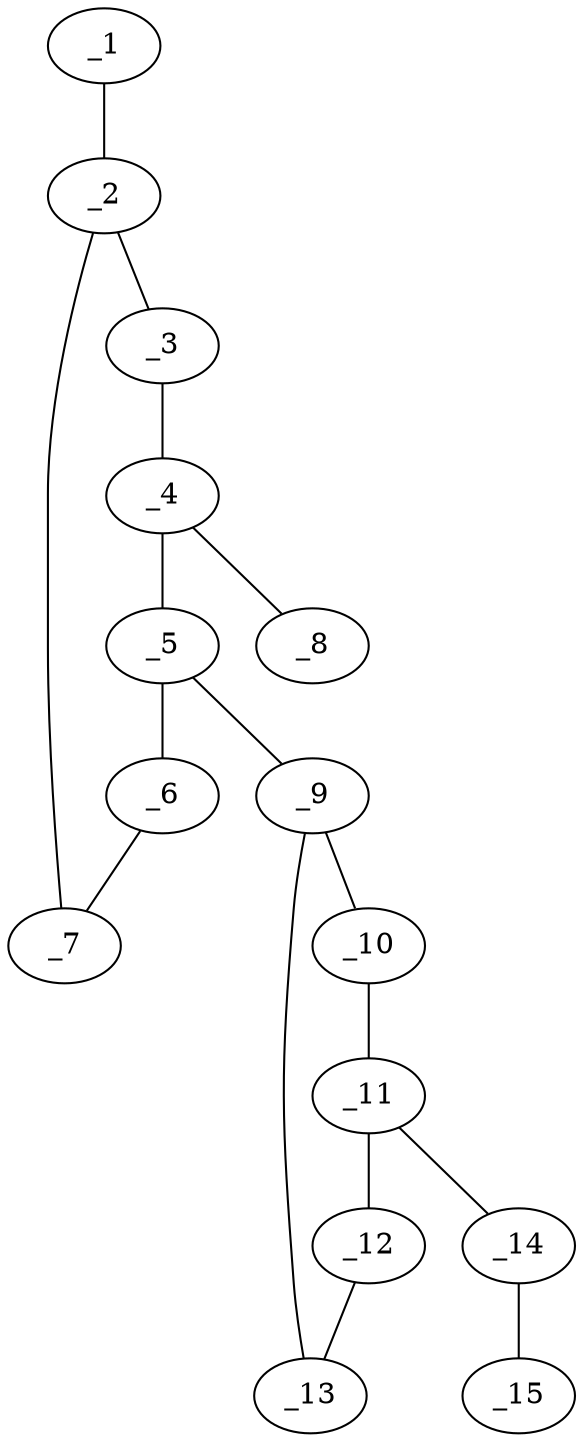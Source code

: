graph molid620753 {
	_1	 [charge=0,
		chem=4,
		symbol="N  ",
		x="3.732",
		y="-3.6307"];
	_2	 [charge=0,
		chem=1,
		symbol="C  ",
		x="3.732",
		y="-2.6307"];
	_1 -- _2	 [valence=2];
	_3	 [charge=0,
		chem=4,
		symbol="N  ",
		x="2.866",
		y="-2.1307"];
	_2 -- _3	 [valence=1];
	_7	 [charge=0,
		chem=1,
		symbol="C  ",
		x="4.5981",
		y="-2.1307"];
	_2 -- _7	 [valence=1];
	_4	 [charge=0,
		chem=1,
		symbol="C  ",
		x="2.866",
		y="-1.1307"];
	_3 -- _4	 [valence=1];
	_5	 [charge=0,
		chem=4,
		symbol="N  ",
		x="3.7321",
		y="-0.6307"];
	_4 -- _5	 [valence=1];
	_8	 [charge=0,
		chem=2,
		symbol="O  ",
		x=2,
		y="-0.6307"];
	_4 -- _8	 [valence=2];
	_6	 [charge=0,
		chem=1,
		symbol="C  ",
		x="4.5981",
		y="-1.1307"];
	_5 -- _6	 [valence=1];
	_9	 [charge=0,
		chem=1,
		symbol="C  ",
		x="3.7321",
		y="0.3693"];
	_5 -- _9	 [valence=1];
	_6 -- _7	 [valence=2];
	_10	 [charge=0,
		chem=2,
		symbol="O  ",
		x="2.923",
		y="0.9571"];
	_9 -- _10	 [valence=1];
	_13	 [charge=0,
		chem=1,
		symbol="C  ",
		x="4.5411",
		y="0.9571"];
	_9 -- _13	 [valence=1];
	_11	 [charge=0,
		chem=1,
		symbol="C  ",
		x="3.2321",
		y="1.9081"];
	_10 -- _11	 [valence=1];
	_12	 [charge=0,
		chem=5,
		symbol="S  ",
		x="4.2321",
		y="1.9081"];
	_11 -- _12	 [valence=1];
	_14	 [charge=0,
		chem=1,
		symbol="C  ",
		x="2.6443",
		y="2.7172"];
	_11 -- _14	 [valence=1];
	_12 -- _13	 [valence=1];
	_15	 [charge=0,
		chem=2,
		symbol="O  ",
		x="3.051",
		y="3.6307"];
	_14 -- _15	 [valence=1];
}

